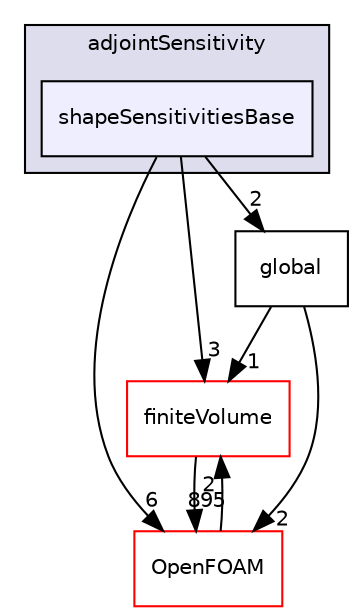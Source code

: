 digraph "src/optimisation/adjointOptimisation/adjoint/optimisation/adjointSensitivity/shapeSensitivitiesBase" {
  bgcolor=transparent;
  compound=true
  node [ fontsize="10", fontname="Helvetica"];
  edge [ labelfontsize="10", labelfontname="Helvetica"];
  subgraph clusterdir_dbddc55ddf5981e932e9ab5e5ca01d5b {
    graph [ bgcolor="#ddddee", pencolor="black", label="adjointSensitivity" fontname="Helvetica", fontsize="10", URL="dir_dbddc55ddf5981e932e9ab5e5ca01d5b.html"]
  dir_0b22c8edd23710d15b1d2247fd5f446d [shape=box, label="shapeSensitivitiesBase", style="filled", fillcolor="#eeeeff", pencolor="black", URL="dir_0b22c8edd23710d15b1d2247fd5f446d.html"];
  }
  dir_9bd15774b555cf7259a6fa18f99fe99b [shape=box label="finiteVolume" color="red" URL="dir_9bd15774b555cf7259a6fa18f99fe99b.html"];
  dir_c5473ff19b20e6ec4dfe5c310b3778a8 [shape=box label="OpenFOAM" color="red" URL="dir_c5473ff19b20e6ec4dfe5c310b3778a8.html"];
  dir_dd56dc4c5f6c51768e20e60d3fce2a94 [shape=box label="global" URL="dir_dd56dc4c5f6c51768e20e60d3fce2a94.html"];
  dir_9bd15774b555cf7259a6fa18f99fe99b->dir_c5473ff19b20e6ec4dfe5c310b3778a8 [headlabel="895", labeldistance=1.5 headhref="dir_000814_002151.html"];
  dir_0b22c8edd23710d15b1d2247fd5f446d->dir_9bd15774b555cf7259a6fa18f99fe99b [headlabel="3", labeldistance=1.5 headhref="dir_002850_000814.html"];
  dir_0b22c8edd23710d15b1d2247fd5f446d->dir_c5473ff19b20e6ec4dfe5c310b3778a8 [headlabel="6", labeldistance=1.5 headhref="dir_002850_002151.html"];
  dir_0b22c8edd23710d15b1d2247fd5f446d->dir_dd56dc4c5f6c51768e20e60d3fce2a94 [headlabel="2", labeldistance=1.5 headhref="dir_002850_002819.html"];
  dir_c5473ff19b20e6ec4dfe5c310b3778a8->dir_9bd15774b555cf7259a6fa18f99fe99b [headlabel="2", labeldistance=1.5 headhref="dir_002151_000814.html"];
  dir_dd56dc4c5f6c51768e20e60d3fce2a94->dir_9bd15774b555cf7259a6fa18f99fe99b [headlabel="1", labeldistance=1.5 headhref="dir_002819_000814.html"];
  dir_dd56dc4c5f6c51768e20e60d3fce2a94->dir_c5473ff19b20e6ec4dfe5c310b3778a8 [headlabel="2", labeldistance=1.5 headhref="dir_002819_002151.html"];
}
